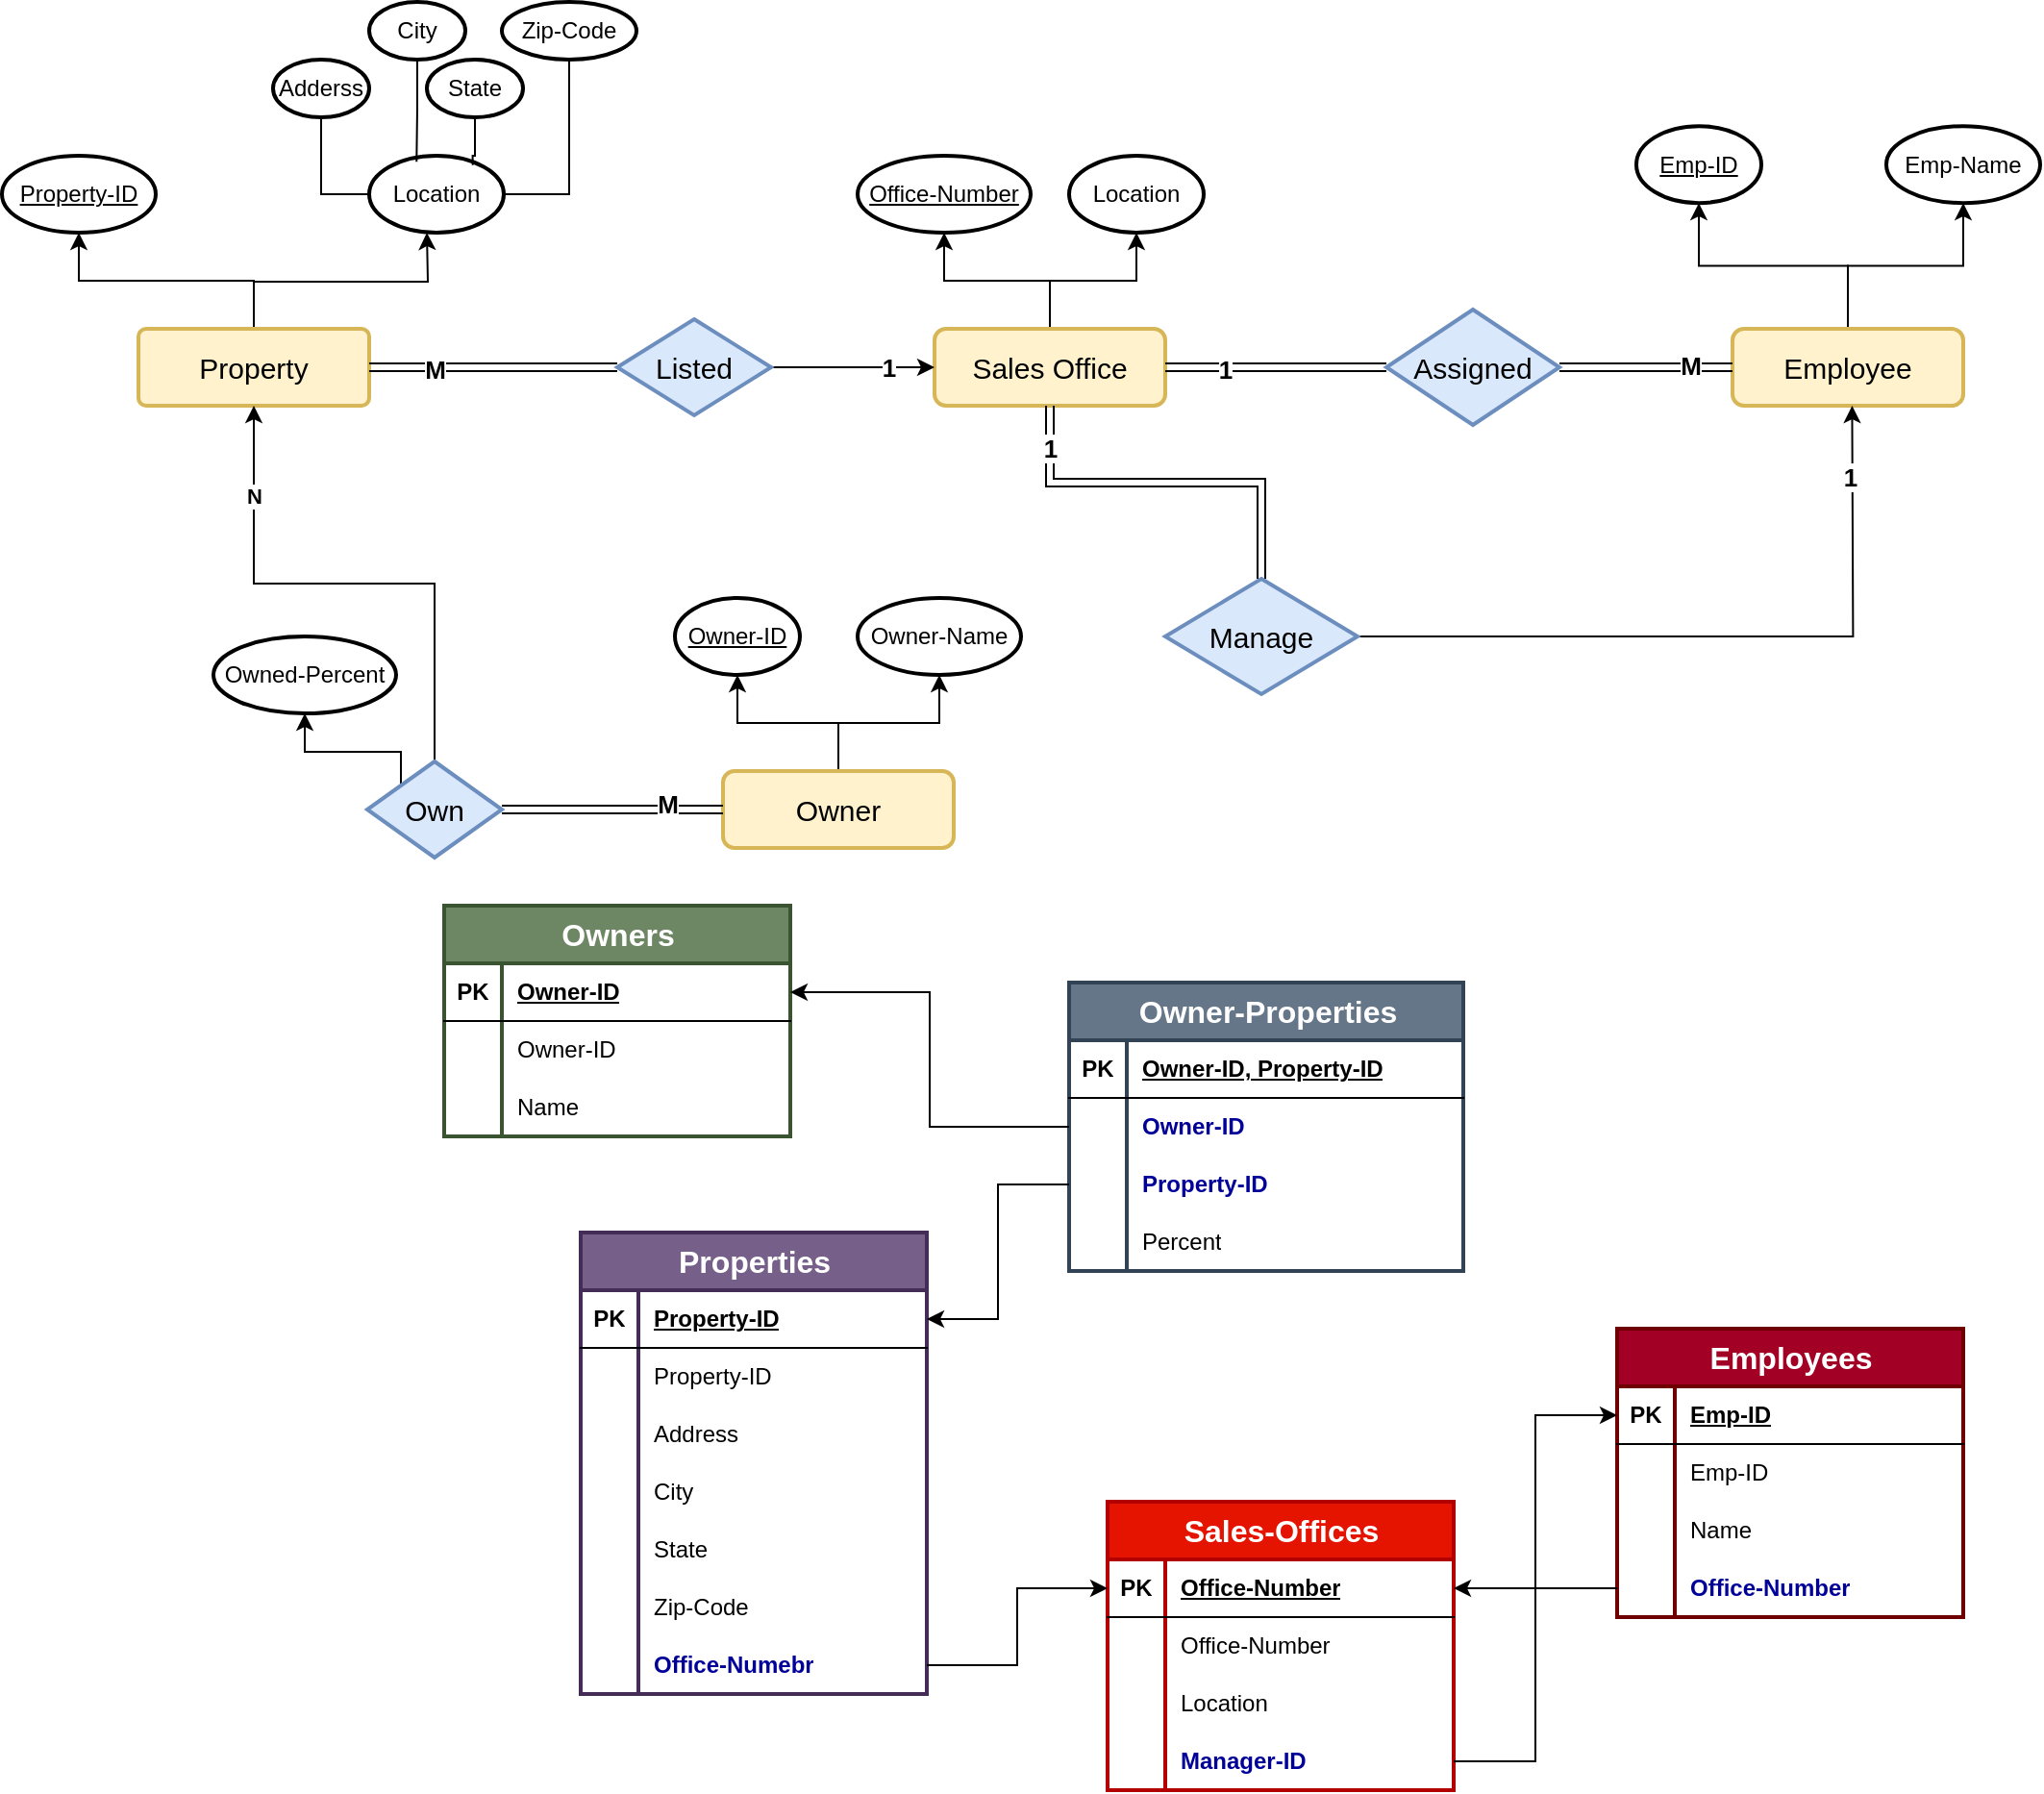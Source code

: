 <mxfile version="27.0.9">
  <diagram name="Page-1" id="Kuo8Ouym2s_dGNzLfiku">
    <mxGraphModel dx="918" dy="601" grid="1" gridSize="10" guides="1" tooltips="1" connect="1" arrows="1" fold="1" page="1" pageScale="1" pageWidth="850" pageHeight="1100" math="0" shadow="0">
      <root>
        <mxCell id="0" />
        <mxCell id="1" parent="0" />
        <mxCell id="d_pmFFSRNxV_FL6ECNN5-1" style="edgeStyle=orthogonalEdgeStyle;rounded=0;orthogonalLoop=1;jettySize=auto;html=1;" edge="1" parent="1" source="d_pmFFSRNxV_FL6ECNN5-3" target="d_pmFFSRNxV_FL6ECNN5-4">
          <mxGeometry relative="1" as="geometry">
            <mxPoint x="1235" y="150" as="targetPoint" />
          </mxGeometry>
        </mxCell>
        <mxCell id="d_pmFFSRNxV_FL6ECNN5-2" style="edgeStyle=orthogonalEdgeStyle;rounded=0;orthogonalLoop=1;jettySize=auto;html=1;entryX=0.5;entryY=1;entryDx=0;entryDy=0;" edge="1" parent="1" source="d_pmFFSRNxV_FL6ECNN5-3" target="d_pmFFSRNxV_FL6ECNN5-5">
          <mxGeometry relative="1" as="geometry">
            <mxPoint x="1115" y="150" as="targetPoint" />
          </mxGeometry>
        </mxCell>
        <mxCell id="d_pmFFSRNxV_FL6ECNN5-3" value="&lt;font style=&quot;font-size: 15px;&quot;&gt;Sales Office&lt;/font&gt;" style="rounded=1;whiteSpace=wrap;html=1;strokeWidth=2;fillColor=#fff2cc;strokeColor=#d6b656;" vertex="1" parent="1">
          <mxGeometry x="1115" y="200" width="120" height="40" as="geometry" />
        </mxCell>
        <mxCell id="d_pmFFSRNxV_FL6ECNN5-4" value="Location" style="ellipse;whiteSpace=wrap;html=1;strokeWidth=2;" vertex="1" parent="1">
          <mxGeometry x="1185" y="110" width="70" height="40" as="geometry" />
        </mxCell>
        <mxCell id="d_pmFFSRNxV_FL6ECNN5-5" value="&lt;u&gt;Office-Number&lt;/u&gt;" style="ellipse;whiteSpace=wrap;html=1;strokeWidth=2;" vertex="1" parent="1">
          <mxGeometry x="1075" y="110" width="90" height="40" as="geometry" />
        </mxCell>
        <mxCell id="d_pmFFSRNxV_FL6ECNN5-6" style="edgeStyle=orthogonalEdgeStyle;rounded=0;orthogonalLoop=1;jettySize=auto;html=1;" edge="1" parent="1" source="d_pmFFSRNxV_FL6ECNN5-8" target="d_pmFFSRNxV_FL6ECNN5-9">
          <mxGeometry relative="1" as="geometry">
            <mxPoint x="1650" y="134.57" as="targetPoint" />
          </mxGeometry>
        </mxCell>
        <mxCell id="d_pmFFSRNxV_FL6ECNN5-7" style="edgeStyle=orthogonalEdgeStyle;rounded=0;orthogonalLoop=1;jettySize=auto;html=1;entryX=0.5;entryY=1;entryDx=0;entryDy=0;" edge="1" parent="1" source="d_pmFFSRNxV_FL6ECNN5-8" target="d_pmFFSRNxV_FL6ECNN5-10">
          <mxGeometry relative="1" as="geometry">
            <mxPoint x="1530" y="134.57" as="targetPoint" />
          </mxGeometry>
        </mxCell>
        <mxCell id="d_pmFFSRNxV_FL6ECNN5-8" value="&lt;font style=&quot;font-size: 15px;&quot;&gt;Employee&lt;/font&gt;" style="rounded=1;whiteSpace=wrap;html=1;strokeWidth=2;fillColor=#fff2cc;strokeColor=#d6b656;" vertex="1" parent="1">
          <mxGeometry x="1530" y="200" width="120" height="40" as="geometry" />
        </mxCell>
        <mxCell id="d_pmFFSRNxV_FL6ECNN5-9" value="Emp-Name" style="ellipse;whiteSpace=wrap;html=1;strokeWidth=2;" vertex="1" parent="1">
          <mxGeometry x="1610" y="94.57" width="80" height="40" as="geometry" />
        </mxCell>
        <mxCell id="d_pmFFSRNxV_FL6ECNN5-10" value="&lt;u&gt;Emp-ID&lt;/u&gt;" style="ellipse;whiteSpace=wrap;html=1;strokeWidth=2;" vertex="1" parent="1">
          <mxGeometry x="1480" y="94.57" width="65" height="40" as="geometry" />
        </mxCell>
        <mxCell id="d_pmFFSRNxV_FL6ECNN5-11" style="edgeStyle=orthogonalEdgeStyle;rounded=0;orthogonalLoop=1;jettySize=auto;html=1;entryX=0;entryY=0.5;entryDx=0;entryDy=0;shape=link;" edge="1" parent="1" source="d_pmFFSRNxV_FL6ECNN5-15" target="d_pmFFSRNxV_FL6ECNN5-8">
          <mxGeometry relative="1" as="geometry" />
        </mxCell>
        <mxCell id="d_pmFFSRNxV_FL6ECNN5-12" value="&lt;font style=&quot;font-size: 13px;&quot;&gt;&lt;b&gt;M&lt;/b&gt;&lt;/font&gt;" style="edgeLabel;html=1;align=center;verticalAlign=middle;resizable=0;points=[];" vertex="1" connectable="0" parent="d_pmFFSRNxV_FL6ECNN5-11">
          <mxGeometry x="0.505" y="1" relative="1" as="geometry">
            <mxPoint as="offset" />
          </mxGeometry>
        </mxCell>
        <mxCell id="d_pmFFSRNxV_FL6ECNN5-13" style="edgeStyle=orthogonalEdgeStyle;rounded=0;orthogonalLoop=1;jettySize=auto;html=1;entryX=1;entryY=0.5;entryDx=0;entryDy=0;shape=link;" edge="1" parent="1" source="d_pmFFSRNxV_FL6ECNN5-15" target="d_pmFFSRNxV_FL6ECNN5-3">
          <mxGeometry relative="1" as="geometry" />
        </mxCell>
        <mxCell id="d_pmFFSRNxV_FL6ECNN5-14" value="&lt;font style=&quot;font-size: 13px;&quot;&gt;&lt;b&gt;1&lt;/b&gt;&lt;/font&gt;" style="edgeLabel;html=1;align=center;verticalAlign=middle;resizable=0;points=[];" vertex="1" connectable="0" parent="d_pmFFSRNxV_FL6ECNN5-13">
          <mxGeometry x="0.46" y="1" relative="1" as="geometry">
            <mxPoint as="offset" />
          </mxGeometry>
        </mxCell>
        <mxCell id="d_pmFFSRNxV_FL6ECNN5-15" value="&lt;font style=&quot;font-size: 15px;&quot;&gt;Assigned&lt;/font&gt;" style="shape=rhombus;perimeter=rhombusPerimeter;whiteSpace=wrap;html=1;align=center;strokeWidth=2;fillColor=#dae8fc;strokeColor=#6c8ebf;" vertex="1" parent="1">
          <mxGeometry x="1350" y="190" width="90" height="60" as="geometry" />
        </mxCell>
        <mxCell id="d_pmFFSRNxV_FL6ECNN5-16" style="edgeStyle=orthogonalEdgeStyle;rounded=0;orthogonalLoop=1;jettySize=auto;html=1;exitX=1;exitY=0.5;exitDx=0;exitDy=0;" edge="1" parent="1" source="d_pmFFSRNxV_FL6ECNN5-20">
          <mxGeometry relative="1" as="geometry">
            <mxPoint x="1592.21" y="240.0" as="targetPoint" />
            <mxPoint x="1432.21" y="375.0" as="sourcePoint" />
          </mxGeometry>
        </mxCell>
        <mxCell id="d_pmFFSRNxV_FL6ECNN5-17" value="&lt;font style=&quot;font-size: 13px;&quot;&gt;&lt;b&gt;1&lt;/b&gt;&lt;/font&gt;" style="edgeLabel;html=1;align=center;verticalAlign=middle;resizable=0;points=[];" vertex="1" connectable="0" parent="d_pmFFSRNxV_FL6ECNN5-16">
          <mxGeometry x="0.803" y="2" relative="1" as="geometry">
            <mxPoint as="offset" />
          </mxGeometry>
        </mxCell>
        <mxCell id="d_pmFFSRNxV_FL6ECNN5-18" style="edgeStyle=orthogonalEdgeStyle;rounded=0;orthogonalLoop=1;jettySize=auto;html=1;entryX=0.5;entryY=1;entryDx=0;entryDy=0;shape=link;" edge="1" parent="1" source="d_pmFFSRNxV_FL6ECNN5-20" target="d_pmFFSRNxV_FL6ECNN5-3">
          <mxGeometry relative="1" as="geometry">
            <Array as="points">
              <mxPoint x="1285" y="280" />
              <mxPoint x="1175" y="280" />
            </Array>
          </mxGeometry>
        </mxCell>
        <mxCell id="d_pmFFSRNxV_FL6ECNN5-19" value="&lt;font style=&quot;font-size: 13px;&quot;&gt;&lt;b&gt;1&lt;/b&gt;&lt;/font&gt;" style="edgeLabel;html=1;align=center;verticalAlign=middle;resizable=0;points=[];" vertex="1" connectable="0" parent="d_pmFFSRNxV_FL6ECNN5-18">
          <mxGeometry x="0.783" relative="1" as="geometry">
            <mxPoint as="offset" />
          </mxGeometry>
        </mxCell>
        <mxCell id="d_pmFFSRNxV_FL6ECNN5-20" value="&lt;span style=&quot;font-size: 15px;&quot;&gt;Manage&lt;/span&gt;" style="shape=rhombus;perimeter=rhombusPerimeter;whiteSpace=wrap;html=1;align=center;strokeWidth=2;fillColor=#dae8fc;strokeColor=#6c8ebf;" vertex="1" parent="1">
          <mxGeometry x="1235" y="330" width="100" height="60" as="geometry" />
        </mxCell>
        <mxCell id="d_pmFFSRNxV_FL6ECNN5-21" style="edgeStyle=orthogonalEdgeStyle;rounded=0;orthogonalLoop=1;jettySize=auto;html=1;exitX=0.5;exitY=0;exitDx=0;exitDy=0;entryX=0.5;entryY=1;entryDx=0;entryDy=0;" edge="1" parent="1" source="d_pmFFSRNxV_FL6ECNN5-23" target="d_pmFFSRNxV_FL6ECNN5-33">
          <mxGeometry relative="1" as="geometry">
            <mxPoint x="691.0" y="150" as="targetPoint" />
          </mxGeometry>
        </mxCell>
        <mxCell id="d_pmFFSRNxV_FL6ECNN5-22" style="edgeStyle=orthogonalEdgeStyle;rounded=0;orthogonalLoop=1;jettySize=auto;html=1;exitX=0.5;exitY=0;exitDx=0;exitDy=0;" edge="1" parent="1" source="d_pmFFSRNxV_FL6ECNN5-23">
          <mxGeometry relative="1" as="geometry">
            <mxPoint x="851.0" y="150" as="targetPoint" />
          </mxGeometry>
        </mxCell>
        <mxCell id="d_pmFFSRNxV_FL6ECNN5-23" value="&lt;font style=&quot;font-size: 15px;&quot;&gt;Property&lt;/font&gt;" style="rounded=1;arcSize=10;whiteSpace=wrap;html=1;align=center;strokeWidth=2;fillColor=#fff2cc;strokeColor=#d6b656;" vertex="1" parent="1">
          <mxGeometry x="701" y="200" width="120" height="40" as="geometry" />
        </mxCell>
        <mxCell id="d_pmFFSRNxV_FL6ECNN5-24" value="Location" style="ellipse;whiteSpace=wrap;html=1;strokeWidth=2;" vertex="1" parent="1">
          <mxGeometry x="821" y="110" width="70" height="40" as="geometry" />
        </mxCell>
        <mxCell id="d_pmFFSRNxV_FL6ECNN5-25" style="edgeStyle=orthogonalEdgeStyle;rounded=0;orthogonalLoop=1;jettySize=auto;html=1;entryX=0;entryY=0.5;entryDx=0;entryDy=0;endArrow=none;startFill=0;" edge="1" parent="1" source="d_pmFFSRNxV_FL6ECNN5-26" target="d_pmFFSRNxV_FL6ECNN5-24">
          <mxGeometry relative="1" as="geometry" />
        </mxCell>
        <mxCell id="d_pmFFSRNxV_FL6ECNN5-26" value="Adderss" style="ellipse;whiteSpace=wrap;html=1;strokeWidth=2;" vertex="1" parent="1">
          <mxGeometry x="771" y="60" width="50" height="30" as="geometry" />
        </mxCell>
        <mxCell id="d_pmFFSRNxV_FL6ECNN5-27" value="City" style="ellipse;whiteSpace=wrap;html=1;strokeWidth=2;" vertex="1" parent="1">
          <mxGeometry x="821" y="30" width="50" height="30" as="geometry" />
        </mxCell>
        <mxCell id="d_pmFFSRNxV_FL6ECNN5-28" value="State" style="ellipse;whiteSpace=wrap;html=1;strokeWidth=2;" vertex="1" parent="1">
          <mxGeometry x="851" y="60" width="50" height="30" as="geometry" />
        </mxCell>
        <mxCell id="d_pmFFSRNxV_FL6ECNN5-29" style="edgeStyle=orthogonalEdgeStyle;rounded=0;orthogonalLoop=1;jettySize=auto;html=1;entryX=1;entryY=0.5;entryDx=0;entryDy=0;endArrow=none;startFill=0;" edge="1" parent="1" source="d_pmFFSRNxV_FL6ECNN5-30" target="d_pmFFSRNxV_FL6ECNN5-24">
          <mxGeometry relative="1" as="geometry" />
        </mxCell>
        <mxCell id="d_pmFFSRNxV_FL6ECNN5-30" value="Zip-Code" style="ellipse;whiteSpace=wrap;html=1;strokeWidth=2;" vertex="1" parent="1">
          <mxGeometry x="890" y="30" width="70" height="30" as="geometry" />
        </mxCell>
        <mxCell id="d_pmFFSRNxV_FL6ECNN5-31" style="edgeStyle=orthogonalEdgeStyle;rounded=0;orthogonalLoop=1;jettySize=auto;html=1;entryX=0.352;entryY=0.079;entryDx=0;entryDy=0;entryPerimeter=0;endArrow=none;startFill=0;" edge="1" parent="1" source="d_pmFFSRNxV_FL6ECNN5-27" target="d_pmFFSRNxV_FL6ECNN5-24">
          <mxGeometry relative="1" as="geometry" />
        </mxCell>
        <mxCell id="d_pmFFSRNxV_FL6ECNN5-32" style="edgeStyle=orthogonalEdgeStyle;rounded=0;orthogonalLoop=1;jettySize=auto;html=1;entryX=0.769;entryY=0.121;entryDx=0;entryDy=0;entryPerimeter=0;endArrow=none;startFill=0;" edge="1" parent="1" source="d_pmFFSRNxV_FL6ECNN5-28" target="d_pmFFSRNxV_FL6ECNN5-24">
          <mxGeometry relative="1" as="geometry" />
        </mxCell>
        <mxCell id="d_pmFFSRNxV_FL6ECNN5-33" value="&lt;u&gt;Property-ID&lt;/u&gt;" style="ellipse;whiteSpace=wrap;html=1;strokeWidth=2;" vertex="1" parent="1">
          <mxGeometry x="630" y="110" width="80" height="40" as="geometry" />
        </mxCell>
        <mxCell id="d_pmFFSRNxV_FL6ECNN5-34" style="edgeStyle=orthogonalEdgeStyle;rounded=0;orthogonalLoop=1;jettySize=auto;html=1;entryX=0;entryY=0.5;entryDx=0;entryDy=0;" edge="1" parent="1" source="d_pmFFSRNxV_FL6ECNN5-38" target="d_pmFFSRNxV_FL6ECNN5-3">
          <mxGeometry relative="1" as="geometry" />
        </mxCell>
        <mxCell id="d_pmFFSRNxV_FL6ECNN5-35" value="&lt;font style=&quot;font-size: 13px;&quot;&gt;&lt;b&gt;1&lt;/b&gt;&lt;/font&gt;" style="edgeLabel;html=1;align=center;verticalAlign=middle;resizable=0;points=[];" vertex="1" connectable="0" parent="d_pmFFSRNxV_FL6ECNN5-34">
          <mxGeometry x="0.42" relative="1" as="geometry">
            <mxPoint as="offset" />
          </mxGeometry>
        </mxCell>
        <mxCell id="d_pmFFSRNxV_FL6ECNN5-36" style="edgeStyle=orthogonalEdgeStyle;rounded=0;orthogonalLoop=1;jettySize=auto;html=1;entryX=1;entryY=0.5;entryDx=0;entryDy=0;shape=link;exitX=0;exitY=0.5;exitDx=0;exitDy=0;" edge="1" parent="1" source="d_pmFFSRNxV_FL6ECNN5-38" target="d_pmFFSRNxV_FL6ECNN5-23">
          <mxGeometry relative="1" as="geometry">
            <mxPoint x="891.0" y="225.0" as="sourcePoint" />
          </mxGeometry>
        </mxCell>
        <mxCell id="d_pmFFSRNxV_FL6ECNN5-37" value="&lt;font style=&quot;font-size: 13px;&quot;&gt;&lt;b&gt;M&lt;/b&gt;&lt;/font&gt;" style="edgeLabel;html=1;align=center;verticalAlign=middle;resizable=0;points=[];" vertex="1" connectable="0" parent="d_pmFFSRNxV_FL6ECNN5-36">
          <mxGeometry x="0.474" y="1" relative="1" as="geometry">
            <mxPoint as="offset" />
          </mxGeometry>
        </mxCell>
        <mxCell id="d_pmFFSRNxV_FL6ECNN5-38" value="&lt;font style=&quot;font-size: 15px;&quot;&gt;Listed&lt;/font&gt;" style="shape=rhombus;perimeter=rhombusPerimeter;whiteSpace=wrap;html=1;align=center;strokeWidth=2;fillColor=#dae8fc;strokeColor=#6c8ebf;" vertex="1" parent="1">
          <mxGeometry x="950" y="195" width="80" height="50" as="geometry" />
        </mxCell>
        <mxCell id="d_pmFFSRNxV_FL6ECNN5-39" style="edgeStyle=orthogonalEdgeStyle;rounded=0;orthogonalLoop=1;jettySize=auto;html=1;" edge="1" parent="1" source="d_pmFFSRNxV_FL6ECNN5-41" target="d_pmFFSRNxV_FL6ECNN5-42">
          <mxGeometry relative="1" as="geometry">
            <mxPoint x="1124.999" y="380" as="targetPoint" />
          </mxGeometry>
        </mxCell>
        <mxCell id="d_pmFFSRNxV_FL6ECNN5-40" style="edgeStyle=orthogonalEdgeStyle;rounded=0;orthogonalLoop=1;jettySize=auto;html=1;entryX=0.5;entryY=1;entryDx=0;entryDy=0;" edge="1" parent="1" source="d_pmFFSRNxV_FL6ECNN5-41" target="d_pmFFSRNxV_FL6ECNN5-43">
          <mxGeometry relative="1" as="geometry">
            <mxPoint x="1004.999" y="380" as="targetPoint" />
          </mxGeometry>
        </mxCell>
        <mxCell id="d_pmFFSRNxV_FL6ECNN5-41" value="&lt;font style=&quot;font-size: 15px;&quot;&gt;Owner&lt;/font&gt;" style="rounded=1;whiteSpace=wrap;html=1;strokeWidth=2;fillColor=#fff2cc;strokeColor=#d6b656;" vertex="1" parent="1">
          <mxGeometry x="1004.999" y="430" width="120" height="40" as="geometry" />
        </mxCell>
        <mxCell id="d_pmFFSRNxV_FL6ECNN5-42" value="Owner-Name" style="ellipse;whiteSpace=wrap;html=1;strokeWidth=2;" vertex="1" parent="1">
          <mxGeometry x="1074.999" y="340" width="85" height="40" as="geometry" />
        </mxCell>
        <mxCell id="d_pmFFSRNxV_FL6ECNN5-43" value="&lt;u&gt;Owner-ID&lt;/u&gt;" style="ellipse;whiteSpace=wrap;html=1;strokeWidth=2;" vertex="1" parent="1">
          <mxGeometry x="979.999" y="340" width="65" height="40" as="geometry" />
        </mxCell>
        <mxCell id="d_pmFFSRNxV_FL6ECNN5-44" style="edgeStyle=orthogonalEdgeStyle;rounded=0;orthogonalLoop=1;jettySize=auto;html=1;entryX=0.5;entryY=1;entryDx=0;entryDy=0;" edge="1" parent="1" source="d_pmFFSRNxV_FL6ECNN5-49" target="d_pmFFSRNxV_FL6ECNN5-23">
          <mxGeometry relative="1" as="geometry" />
        </mxCell>
        <mxCell id="d_pmFFSRNxV_FL6ECNN5-45" value="&lt;b&gt;N&lt;/b&gt;" style="edgeLabel;html=1;align=center;verticalAlign=middle;resizable=0;points=[];" vertex="1" connectable="0" parent="d_pmFFSRNxV_FL6ECNN5-44">
          <mxGeometry x="0.663" relative="1" as="geometry">
            <mxPoint as="offset" />
          </mxGeometry>
        </mxCell>
        <mxCell id="d_pmFFSRNxV_FL6ECNN5-46" style="edgeStyle=orthogonalEdgeStyle;rounded=0;orthogonalLoop=1;jettySize=auto;html=1;entryX=0;entryY=0.5;entryDx=0;entryDy=0;shape=link;" edge="1" parent="1" source="d_pmFFSRNxV_FL6ECNN5-49" target="d_pmFFSRNxV_FL6ECNN5-41">
          <mxGeometry relative="1" as="geometry" />
        </mxCell>
        <mxCell id="d_pmFFSRNxV_FL6ECNN5-47" value="&lt;font style=&quot;font-size: 13px;&quot;&gt;&lt;b&gt;M&lt;/b&gt;&lt;/font&gt;" style="edgeLabel;html=1;align=center;verticalAlign=middle;resizable=0;points=[];" vertex="1" connectable="0" parent="d_pmFFSRNxV_FL6ECNN5-46">
          <mxGeometry x="0.486" y="3" relative="1" as="geometry">
            <mxPoint as="offset" />
          </mxGeometry>
        </mxCell>
        <mxCell id="d_pmFFSRNxV_FL6ECNN5-48" style="edgeStyle=orthogonalEdgeStyle;rounded=0;orthogonalLoop=1;jettySize=auto;html=1;entryX=0.5;entryY=1;entryDx=0;entryDy=0;exitX=0;exitY=0;exitDx=0;exitDy=0;" edge="1" parent="1" source="d_pmFFSRNxV_FL6ECNN5-49" target="d_pmFFSRNxV_FL6ECNN5-50">
          <mxGeometry relative="1" as="geometry">
            <Array as="points">
              <mxPoint x="838" y="420" />
              <mxPoint x="788" y="420" />
            </Array>
          </mxGeometry>
        </mxCell>
        <mxCell id="d_pmFFSRNxV_FL6ECNN5-49" value="&lt;font style=&quot;font-size: 15px;&quot;&gt;Own&lt;/font&gt;" style="shape=rhombus;perimeter=rhombusPerimeter;whiteSpace=wrap;html=1;align=center;strokeWidth=2;fillColor=#dae8fc;strokeColor=#6c8ebf;" vertex="1" parent="1">
          <mxGeometry x="820" y="425" width="70" height="50" as="geometry" />
        </mxCell>
        <mxCell id="d_pmFFSRNxV_FL6ECNN5-50" value="Owned-Percent" style="ellipse;whiteSpace=wrap;html=1;strokeWidth=2;" vertex="1" parent="1">
          <mxGeometry x="740" y="360" width="95" height="40" as="geometry" />
        </mxCell>
        <mxCell id="d_pmFFSRNxV_FL6ECNN5-51" value="&lt;font style=&quot;font-size: 16px;&quot;&gt;Sales-Offices&lt;/font&gt;" style="shape=table;startSize=30;container=1;collapsible=1;childLayout=tableLayout;fixedRows=1;rowLines=0;fontStyle=1;align=center;resizeLast=1;html=1;strokeWidth=2;fillColor=#e51400;fontColor=#ffffff;strokeColor=#B20000;" vertex="1" parent="1">
          <mxGeometry x="1205.0" y="810" width="180" height="150" as="geometry" />
        </mxCell>
        <mxCell id="d_pmFFSRNxV_FL6ECNN5-52" value="" style="shape=tableRow;horizontal=0;startSize=0;swimlaneHead=0;swimlaneBody=0;fillColor=none;collapsible=0;dropTarget=0;points=[[0,0.5],[1,0.5]];portConstraint=eastwest;top=0;left=0;right=0;bottom=1;" vertex="1" parent="d_pmFFSRNxV_FL6ECNN5-51">
          <mxGeometry y="30" width="180" height="30" as="geometry" />
        </mxCell>
        <mxCell id="d_pmFFSRNxV_FL6ECNN5-53" value="PK" style="shape=partialRectangle;connectable=0;fillColor=none;top=0;left=0;bottom=0;right=0;fontStyle=1;overflow=hidden;whiteSpace=wrap;html=1;" vertex="1" parent="d_pmFFSRNxV_FL6ECNN5-52">
          <mxGeometry width="30" height="30" as="geometry">
            <mxRectangle width="30" height="30" as="alternateBounds" />
          </mxGeometry>
        </mxCell>
        <mxCell id="d_pmFFSRNxV_FL6ECNN5-54" value="Office-Number" style="shape=partialRectangle;connectable=0;fillColor=none;top=0;left=0;bottom=0;right=0;align=left;spacingLeft=6;fontStyle=5;overflow=hidden;whiteSpace=wrap;html=1;" vertex="1" parent="d_pmFFSRNxV_FL6ECNN5-52">
          <mxGeometry x="30" width="150" height="30" as="geometry">
            <mxRectangle width="150" height="30" as="alternateBounds" />
          </mxGeometry>
        </mxCell>
        <mxCell id="d_pmFFSRNxV_FL6ECNN5-55" value="" style="shape=tableRow;horizontal=0;startSize=0;swimlaneHead=0;swimlaneBody=0;fillColor=none;collapsible=0;dropTarget=0;points=[[0,0.5],[1,0.5]];portConstraint=eastwest;top=0;left=0;right=0;bottom=0;" vertex="1" parent="d_pmFFSRNxV_FL6ECNN5-51">
          <mxGeometry y="60" width="180" height="30" as="geometry" />
        </mxCell>
        <mxCell id="d_pmFFSRNxV_FL6ECNN5-56" value="" style="shape=partialRectangle;connectable=0;fillColor=none;top=0;left=0;bottom=0;right=0;editable=1;overflow=hidden;whiteSpace=wrap;html=1;" vertex="1" parent="d_pmFFSRNxV_FL6ECNN5-55">
          <mxGeometry width="30" height="30" as="geometry">
            <mxRectangle width="30" height="30" as="alternateBounds" />
          </mxGeometry>
        </mxCell>
        <mxCell id="d_pmFFSRNxV_FL6ECNN5-57" value="Office-Number" style="shape=partialRectangle;connectable=0;fillColor=none;top=0;left=0;bottom=0;right=0;align=left;spacingLeft=6;overflow=hidden;whiteSpace=wrap;html=1;" vertex="1" parent="d_pmFFSRNxV_FL6ECNN5-55">
          <mxGeometry x="30" width="150" height="30" as="geometry">
            <mxRectangle width="150" height="30" as="alternateBounds" />
          </mxGeometry>
        </mxCell>
        <mxCell id="d_pmFFSRNxV_FL6ECNN5-58" value="" style="shape=tableRow;horizontal=0;startSize=0;swimlaneHead=0;swimlaneBody=0;fillColor=none;collapsible=0;dropTarget=0;points=[[0,0.5],[1,0.5]];portConstraint=eastwest;top=0;left=0;right=0;bottom=0;" vertex="1" parent="d_pmFFSRNxV_FL6ECNN5-51">
          <mxGeometry y="90" width="180" height="30" as="geometry" />
        </mxCell>
        <mxCell id="d_pmFFSRNxV_FL6ECNN5-59" value="" style="shape=partialRectangle;connectable=0;fillColor=none;top=0;left=0;bottom=0;right=0;editable=1;overflow=hidden;whiteSpace=wrap;html=1;" vertex="1" parent="d_pmFFSRNxV_FL6ECNN5-58">
          <mxGeometry width="30" height="30" as="geometry">
            <mxRectangle width="30" height="30" as="alternateBounds" />
          </mxGeometry>
        </mxCell>
        <mxCell id="d_pmFFSRNxV_FL6ECNN5-60" value="Location" style="shape=partialRectangle;connectable=0;fillColor=none;top=0;left=0;bottom=0;right=0;align=left;spacingLeft=6;overflow=hidden;whiteSpace=wrap;html=1;" vertex="1" parent="d_pmFFSRNxV_FL6ECNN5-58">
          <mxGeometry x="30" width="150" height="30" as="geometry">
            <mxRectangle width="150" height="30" as="alternateBounds" />
          </mxGeometry>
        </mxCell>
        <mxCell id="d_pmFFSRNxV_FL6ECNN5-61" value="" style="shape=tableRow;horizontal=0;startSize=0;swimlaneHead=0;swimlaneBody=0;fillColor=none;collapsible=0;dropTarget=0;points=[[0,0.5],[1,0.5]];portConstraint=eastwest;top=0;left=0;right=0;bottom=0;" vertex="1" parent="d_pmFFSRNxV_FL6ECNN5-51">
          <mxGeometry y="120" width="180" height="30" as="geometry" />
        </mxCell>
        <mxCell id="d_pmFFSRNxV_FL6ECNN5-62" value="" style="shape=partialRectangle;connectable=0;fillColor=none;top=0;left=0;bottom=0;right=0;editable=1;overflow=hidden;whiteSpace=wrap;html=1;" vertex="1" parent="d_pmFFSRNxV_FL6ECNN5-61">
          <mxGeometry width="30" height="30" as="geometry">
            <mxRectangle width="30" height="30" as="alternateBounds" />
          </mxGeometry>
        </mxCell>
        <mxCell id="d_pmFFSRNxV_FL6ECNN5-63" value="&lt;font style=&quot;color: rgb(0, 0, 153);&quot;&gt;&lt;b&gt;Manager-ID&lt;/b&gt;&lt;/font&gt;" style="shape=partialRectangle;connectable=0;fillColor=none;top=0;left=0;bottom=0;right=0;align=left;spacingLeft=6;overflow=hidden;whiteSpace=wrap;html=1;" vertex="1" parent="d_pmFFSRNxV_FL6ECNN5-61">
          <mxGeometry x="30" width="150" height="30" as="geometry">
            <mxRectangle width="150" height="30" as="alternateBounds" />
          </mxGeometry>
        </mxCell>
        <mxCell id="d_pmFFSRNxV_FL6ECNN5-64" value="&lt;font style=&quot;font-size: 16px;&quot;&gt;Employees&lt;/font&gt;" style="shape=table;startSize=30;container=1;collapsible=1;childLayout=tableLayout;fixedRows=1;rowLines=0;fontStyle=1;align=center;resizeLast=1;html=1;strokeWidth=2;fillColor=#a20025;fontColor=#ffffff;strokeColor=#6F0000;" vertex="1" parent="1">
          <mxGeometry x="1470" y="720" width="180" height="150" as="geometry" />
        </mxCell>
        <mxCell id="d_pmFFSRNxV_FL6ECNN5-65" value="" style="shape=tableRow;horizontal=0;startSize=0;swimlaneHead=0;swimlaneBody=0;fillColor=none;collapsible=0;dropTarget=0;points=[[0,0.5],[1,0.5]];portConstraint=eastwest;top=0;left=0;right=0;bottom=1;" vertex="1" parent="d_pmFFSRNxV_FL6ECNN5-64">
          <mxGeometry y="30" width="180" height="30" as="geometry" />
        </mxCell>
        <mxCell id="d_pmFFSRNxV_FL6ECNN5-66" value="PK" style="shape=partialRectangle;connectable=0;fillColor=none;top=0;left=0;bottom=0;right=0;fontStyle=1;overflow=hidden;whiteSpace=wrap;html=1;" vertex="1" parent="d_pmFFSRNxV_FL6ECNN5-65">
          <mxGeometry width="30" height="30" as="geometry">
            <mxRectangle width="30" height="30" as="alternateBounds" />
          </mxGeometry>
        </mxCell>
        <mxCell id="d_pmFFSRNxV_FL6ECNN5-67" value="Emp-ID" style="shape=partialRectangle;connectable=0;fillColor=none;top=0;left=0;bottom=0;right=0;align=left;spacingLeft=6;fontStyle=5;overflow=hidden;whiteSpace=wrap;html=1;" vertex="1" parent="d_pmFFSRNxV_FL6ECNN5-65">
          <mxGeometry x="30" width="150" height="30" as="geometry">
            <mxRectangle width="150" height="30" as="alternateBounds" />
          </mxGeometry>
        </mxCell>
        <mxCell id="d_pmFFSRNxV_FL6ECNN5-68" value="" style="shape=tableRow;horizontal=0;startSize=0;swimlaneHead=0;swimlaneBody=0;fillColor=none;collapsible=0;dropTarget=0;points=[[0,0.5],[1,0.5]];portConstraint=eastwest;top=0;left=0;right=0;bottom=0;" vertex="1" parent="d_pmFFSRNxV_FL6ECNN5-64">
          <mxGeometry y="60" width="180" height="30" as="geometry" />
        </mxCell>
        <mxCell id="d_pmFFSRNxV_FL6ECNN5-69" value="" style="shape=partialRectangle;connectable=0;fillColor=none;top=0;left=0;bottom=0;right=0;editable=1;overflow=hidden;whiteSpace=wrap;html=1;" vertex="1" parent="d_pmFFSRNxV_FL6ECNN5-68">
          <mxGeometry width="30" height="30" as="geometry">
            <mxRectangle width="30" height="30" as="alternateBounds" />
          </mxGeometry>
        </mxCell>
        <mxCell id="d_pmFFSRNxV_FL6ECNN5-70" value="Emp-ID" style="shape=partialRectangle;connectable=0;fillColor=none;top=0;left=0;bottom=0;right=0;align=left;spacingLeft=6;overflow=hidden;whiteSpace=wrap;html=1;" vertex="1" parent="d_pmFFSRNxV_FL6ECNN5-68">
          <mxGeometry x="30" width="150" height="30" as="geometry">
            <mxRectangle width="150" height="30" as="alternateBounds" />
          </mxGeometry>
        </mxCell>
        <mxCell id="d_pmFFSRNxV_FL6ECNN5-71" value="" style="shape=tableRow;horizontal=0;startSize=0;swimlaneHead=0;swimlaneBody=0;fillColor=none;collapsible=0;dropTarget=0;points=[[0,0.5],[1,0.5]];portConstraint=eastwest;top=0;left=0;right=0;bottom=0;" vertex="1" parent="d_pmFFSRNxV_FL6ECNN5-64">
          <mxGeometry y="90" width="180" height="30" as="geometry" />
        </mxCell>
        <mxCell id="d_pmFFSRNxV_FL6ECNN5-72" value="" style="shape=partialRectangle;connectable=0;fillColor=none;top=0;left=0;bottom=0;right=0;editable=1;overflow=hidden;whiteSpace=wrap;html=1;" vertex="1" parent="d_pmFFSRNxV_FL6ECNN5-71">
          <mxGeometry width="30" height="30" as="geometry">
            <mxRectangle width="30" height="30" as="alternateBounds" />
          </mxGeometry>
        </mxCell>
        <mxCell id="d_pmFFSRNxV_FL6ECNN5-73" value="Name" style="shape=partialRectangle;connectable=0;fillColor=none;top=0;left=0;bottom=0;right=0;align=left;spacingLeft=6;overflow=hidden;whiteSpace=wrap;html=1;" vertex="1" parent="d_pmFFSRNxV_FL6ECNN5-71">
          <mxGeometry x="30" width="150" height="30" as="geometry">
            <mxRectangle width="150" height="30" as="alternateBounds" />
          </mxGeometry>
        </mxCell>
        <mxCell id="d_pmFFSRNxV_FL6ECNN5-74" value="" style="shape=tableRow;horizontal=0;startSize=0;swimlaneHead=0;swimlaneBody=0;fillColor=none;collapsible=0;dropTarget=0;points=[[0,0.5],[1,0.5]];portConstraint=eastwest;top=0;left=0;right=0;bottom=0;" vertex="1" parent="d_pmFFSRNxV_FL6ECNN5-64">
          <mxGeometry y="120" width="180" height="30" as="geometry" />
        </mxCell>
        <mxCell id="d_pmFFSRNxV_FL6ECNN5-75" value="" style="shape=partialRectangle;connectable=0;fillColor=none;top=0;left=0;bottom=0;right=0;editable=1;overflow=hidden;whiteSpace=wrap;html=1;" vertex="1" parent="d_pmFFSRNxV_FL6ECNN5-74">
          <mxGeometry width="30" height="30" as="geometry">
            <mxRectangle width="30" height="30" as="alternateBounds" />
          </mxGeometry>
        </mxCell>
        <mxCell id="d_pmFFSRNxV_FL6ECNN5-76" value="&lt;b&gt;&lt;font style=&quot;color: rgb(0, 0, 153);&quot;&gt;Office-Number&lt;/font&gt;&lt;/b&gt;" style="shape=partialRectangle;connectable=0;fillColor=none;top=0;left=0;bottom=0;right=0;align=left;spacingLeft=6;overflow=hidden;whiteSpace=wrap;html=1;" vertex="1" parent="d_pmFFSRNxV_FL6ECNN5-74">
          <mxGeometry x="30" width="150" height="30" as="geometry">
            <mxRectangle width="150" height="30" as="alternateBounds" />
          </mxGeometry>
        </mxCell>
        <mxCell id="d_pmFFSRNxV_FL6ECNN5-77" value="&lt;font style=&quot;font-size: 16px;&quot;&gt;Owners&lt;/font&gt;" style="shape=table;startSize=30;container=1;collapsible=1;childLayout=tableLayout;fixedRows=1;rowLines=0;fontStyle=1;align=center;resizeLast=1;html=1;strokeWidth=2;fillColor=#6d8764;fontColor=#ffffff;strokeColor=#3A5431;" vertex="1" parent="1">
          <mxGeometry x="860" y="500" width="180" height="120" as="geometry" />
        </mxCell>
        <mxCell id="d_pmFFSRNxV_FL6ECNN5-78" value="" style="shape=tableRow;horizontal=0;startSize=0;swimlaneHead=0;swimlaneBody=0;fillColor=none;collapsible=0;dropTarget=0;points=[[0,0.5],[1,0.5]];portConstraint=eastwest;top=0;left=0;right=0;bottom=1;" vertex="1" parent="d_pmFFSRNxV_FL6ECNN5-77">
          <mxGeometry y="30" width="180" height="30" as="geometry" />
        </mxCell>
        <mxCell id="d_pmFFSRNxV_FL6ECNN5-79" value="PK" style="shape=partialRectangle;connectable=0;fillColor=none;top=0;left=0;bottom=0;right=0;fontStyle=1;overflow=hidden;whiteSpace=wrap;html=1;" vertex="1" parent="d_pmFFSRNxV_FL6ECNN5-78">
          <mxGeometry width="30" height="30" as="geometry">
            <mxRectangle width="30" height="30" as="alternateBounds" />
          </mxGeometry>
        </mxCell>
        <mxCell id="d_pmFFSRNxV_FL6ECNN5-80" value="Owner-ID" style="shape=partialRectangle;connectable=0;fillColor=none;top=0;left=0;bottom=0;right=0;align=left;spacingLeft=6;fontStyle=5;overflow=hidden;whiteSpace=wrap;html=1;" vertex="1" parent="d_pmFFSRNxV_FL6ECNN5-78">
          <mxGeometry x="30" width="150" height="30" as="geometry">
            <mxRectangle width="150" height="30" as="alternateBounds" />
          </mxGeometry>
        </mxCell>
        <mxCell id="d_pmFFSRNxV_FL6ECNN5-81" value="" style="shape=tableRow;horizontal=0;startSize=0;swimlaneHead=0;swimlaneBody=0;fillColor=none;collapsible=0;dropTarget=0;points=[[0,0.5],[1,0.5]];portConstraint=eastwest;top=0;left=0;right=0;bottom=0;" vertex="1" parent="d_pmFFSRNxV_FL6ECNN5-77">
          <mxGeometry y="60" width="180" height="30" as="geometry" />
        </mxCell>
        <mxCell id="d_pmFFSRNxV_FL6ECNN5-82" value="" style="shape=partialRectangle;connectable=0;fillColor=none;top=0;left=0;bottom=0;right=0;editable=1;overflow=hidden;whiteSpace=wrap;html=1;" vertex="1" parent="d_pmFFSRNxV_FL6ECNN5-81">
          <mxGeometry width="30" height="30" as="geometry">
            <mxRectangle width="30" height="30" as="alternateBounds" />
          </mxGeometry>
        </mxCell>
        <mxCell id="d_pmFFSRNxV_FL6ECNN5-83" value="Owner-ID" style="shape=partialRectangle;connectable=0;fillColor=none;top=0;left=0;bottom=0;right=0;align=left;spacingLeft=6;overflow=hidden;whiteSpace=wrap;html=1;" vertex="1" parent="d_pmFFSRNxV_FL6ECNN5-81">
          <mxGeometry x="30" width="150" height="30" as="geometry">
            <mxRectangle width="150" height="30" as="alternateBounds" />
          </mxGeometry>
        </mxCell>
        <mxCell id="d_pmFFSRNxV_FL6ECNN5-84" value="" style="shape=tableRow;horizontal=0;startSize=0;swimlaneHead=0;swimlaneBody=0;fillColor=none;collapsible=0;dropTarget=0;points=[[0,0.5],[1,0.5]];portConstraint=eastwest;top=0;left=0;right=0;bottom=0;" vertex="1" parent="d_pmFFSRNxV_FL6ECNN5-77">
          <mxGeometry y="90" width="180" height="30" as="geometry" />
        </mxCell>
        <mxCell id="d_pmFFSRNxV_FL6ECNN5-85" value="" style="shape=partialRectangle;connectable=0;fillColor=none;top=0;left=0;bottom=0;right=0;editable=1;overflow=hidden;whiteSpace=wrap;html=1;" vertex="1" parent="d_pmFFSRNxV_FL6ECNN5-84">
          <mxGeometry width="30" height="30" as="geometry">
            <mxRectangle width="30" height="30" as="alternateBounds" />
          </mxGeometry>
        </mxCell>
        <mxCell id="d_pmFFSRNxV_FL6ECNN5-86" value="Name" style="shape=partialRectangle;connectable=0;fillColor=none;top=0;left=0;bottom=0;right=0;align=left;spacingLeft=6;overflow=hidden;whiteSpace=wrap;html=1;" vertex="1" parent="d_pmFFSRNxV_FL6ECNN5-84">
          <mxGeometry x="30" width="150" height="30" as="geometry">
            <mxRectangle width="150" height="30" as="alternateBounds" />
          </mxGeometry>
        </mxCell>
        <mxCell id="d_pmFFSRNxV_FL6ECNN5-87" value="&lt;font style=&quot;font-size: 16px;&quot;&gt;Properties&lt;/font&gt;" style="shape=table;startSize=30;container=1;collapsible=1;childLayout=tableLayout;fixedRows=1;rowLines=0;fontStyle=1;align=center;resizeLast=1;html=1;strokeWidth=2;fillColor=#76608a;fontColor=#ffffff;strokeColor=#432D57;" vertex="1" parent="1">
          <mxGeometry x="931" y="670" width="180" height="240" as="geometry" />
        </mxCell>
        <mxCell id="d_pmFFSRNxV_FL6ECNN5-88" value="" style="shape=tableRow;horizontal=0;startSize=0;swimlaneHead=0;swimlaneBody=0;fillColor=none;collapsible=0;dropTarget=0;points=[[0,0.5],[1,0.5]];portConstraint=eastwest;top=0;left=0;right=0;bottom=1;" vertex="1" parent="d_pmFFSRNxV_FL6ECNN5-87">
          <mxGeometry y="30" width="180" height="30" as="geometry" />
        </mxCell>
        <mxCell id="d_pmFFSRNxV_FL6ECNN5-89" value="PK" style="shape=partialRectangle;connectable=0;fillColor=none;top=0;left=0;bottom=0;right=0;fontStyle=1;overflow=hidden;whiteSpace=wrap;html=1;" vertex="1" parent="d_pmFFSRNxV_FL6ECNN5-88">
          <mxGeometry width="30" height="30" as="geometry">
            <mxRectangle width="30" height="30" as="alternateBounds" />
          </mxGeometry>
        </mxCell>
        <mxCell id="d_pmFFSRNxV_FL6ECNN5-90" value="Property-ID" style="shape=partialRectangle;connectable=0;fillColor=none;top=0;left=0;bottom=0;right=0;align=left;spacingLeft=6;fontStyle=5;overflow=hidden;whiteSpace=wrap;html=1;" vertex="1" parent="d_pmFFSRNxV_FL6ECNN5-88">
          <mxGeometry x="30" width="150" height="30" as="geometry">
            <mxRectangle width="150" height="30" as="alternateBounds" />
          </mxGeometry>
        </mxCell>
        <mxCell id="d_pmFFSRNxV_FL6ECNN5-91" value="" style="shape=tableRow;horizontal=0;startSize=0;swimlaneHead=0;swimlaneBody=0;fillColor=none;collapsible=0;dropTarget=0;points=[[0,0.5],[1,0.5]];portConstraint=eastwest;top=0;left=0;right=0;bottom=0;" vertex="1" parent="d_pmFFSRNxV_FL6ECNN5-87">
          <mxGeometry y="60" width="180" height="30" as="geometry" />
        </mxCell>
        <mxCell id="d_pmFFSRNxV_FL6ECNN5-92" value="" style="shape=partialRectangle;connectable=0;fillColor=none;top=0;left=0;bottom=0;right=0;editable=1;overflow=hidden;whiteSpace=wrap;html=1;" vertex="1" parent="d_pmFFSRNxV_FL6ECNN5-91">
          <mxGeometry width="30" height="30" as="geometry">
            <mxRectangle width="30" height="30" as="alternateBounds" />
          </mxGeometry>
        </mxCell>
        <mxCell id="d_pmFFSRNxV_FL6ECNN5-93" value="Property-ID" style="shape=partialRectangle;connectable=0;fillColor=none;top=0;left=0;bottom=0;right=0;align=left;spacingLeft=6;overflow=hidden;whiteSpace=wrap;html=1;" vertex="1" parent="d_pmFFSRNxV_FL6ECNN5-91">
          <mxGeometry x="30" width="150" height="30" as="geometry">
            <mxRectangle width="150" height="30" as="alternateBounds" />
          </mxGeometry>
        </mxCell>
        <mxCell id="d_pmFFSRNxV_FL6ECNN5-94" value="" style="shape=tableRow;horizontal=0;startSize=0;swimlaneHead=0;swimlaneBody=0;fillColor=none;collapsible=0;dropTarget=0;points=[[0,0.5],[1,0.5]];portConstraint=eastwest;top=0;left=0;right=0;bottom=0;" vertex="1" parent="d_pmFFSRNxV_FL6ECNN5-87">
          <mxGeometry y="90" width="180" height="30" as="geometry" />
        </mxCell>
        <mxCell id="d_pmFFSRNxV_FL6ECNN5-95" value="" style="shape=partialRectangle;connectable=0;fillColor=none;top=0;left=0;bottom=0;right=0;editable=1;overflow=hidden;whiteSpace=wrap;html=1;" vertex="1" parent="d_pmFFSRNxV_FL6ECNN5-94">
          <mxGeometry width="30" height="30" as="geometry">
            <mxRectangle width="30" height="30" as="alternateBounds" />
          </mxGeometry>
        </mxCell>
        <mxCell id="d_pmFFSRNxV_FL6ECNN5-96" value="Address" style="shape=partialRectangle;connectable=0;fillColor=none;top=0;left=0;bottom=0;right=0;align=left;spacingLeft=6;overflow=hidden;whiteSpace=wrap;html=1;" vertex="1" parent="d_pmFFSRNxV_FL6ECNN5-94">
          <mxGeometry x="30" width="150" height="30" as="geometry">
            <mxRectangle width="150" height="30" as="alternateBounds" />
          </mxGeometry>
        </mxCell>
        <mxCell id="d_pmFFSRNxV_FL6ECNN5-97" value="" style="shape=tableRow;horizontal=0;startSize=0;swimlaneHead=0;swimlaneBody=0;fillColor=none;collapsible=0;dropTarget=0;points=[[0,0.5],[1,0.5]];portConstraint=eastwest;top=0;left=0;right=0;bottom=0;" vertex="1" parent="d_pmFFSRNxV_FL6ECNN5-87">
          <mxGeometry y="120" width="180" height="30" as="geometry" />
        </mxCell>
        <mxCell id="d_pmFFSRNxV_FL6ECNN5-98" value="" style="shape=partialRectangle;connectable=0;fillColor=none;top=0;left=0;bottom=0;right=0;editable=1;overflow=hidden;whiteSpace=wrap;html=1;" vertex="1" parent="d_pmFFSRNxV_FL6ECNN5-97">
          <mxGeometry width="30" height="30" as="geometry">
            <mxRectangle width="30" height="30" as="alternateBounds" />
          </mxGeometry>
        </mxCell>
        <mxCell id="d_pmFFSRNxV_FL6ECNN5-99" value="City" style="shape=partialRectangle;connectable=0;fillColor=none;top=0;left=0;bottom=0;right=0;align=left;spacingLeft=6;overflow=hidden;whiteSpace=wrap;html=1;" vertex="1" parent="d_pmFFSRNxV_FL6ECNN5-97">
          <mxGeometry x="30" width="150" height="30" as="geometry">
            <mxRectangle width="150" height="30" as="alternateBounds" />
          </mxGeometry>
        </mxCell>
        <mxCell id="d_pmFFSRNxV_FL6ECNN5-100" value="" style="shape=tableRow;horizontal=0;startSize=0;swimlaneHead=0;swimlaneBody=0;fillColor=none;collapsible=0;dropTarget=0;points=[[0,0.5],[1,0.5]];portConstraint=eastwest;top=0;left=0;right=0;bottom=0;" vertex="1" parent="d_pmFFSRNxV_FL6ECNN5-87">
          <mxGeometry y="150" width="180" height="30" as="geometry" />
        </mxCell>
        <mxCell id="d_pmFFSRNxV_FL6ECNN5-101" value="" style="shape=partialRectangle;connectable=0;fillColor=none;top=0;left=0;bottom=0;right=0;editable=1;overflow=hidden;whiteSpace=wrap;html=1;" vertex="1" parent="d_pmFFSRNxV_FL6ECNN5-100">
          <mxGeometry width="30" height="30" as="geometry">
            <mxRectangle width="30" height="30" as="alternateBounds" />
          </mxGeometry>
        </mxCell>
        <mxCell id="d_pmFFSRNxV_FL6ECNN5-102" value="State" style="shape=partialRectangle;connectable=0;fillColor=none;top=0;left=0;bottom=0;right=0;align=left;spacingLeft=6;overflow=hidden;whiteSpace=wrap;html=1;" vertex="1" parent="d_pmFFSRNxV_FL6ECNN5-100">
          <mxGeometry x="30" width="150" height="30" as="geometry">
            <mxRectangle width="150" height="30" as="alternateBounds" />
          </mxGeometry>
        </mxCell>
        <mxCell id="d_pmFFSRNxV_FL6ECNN5-103" value="" style="shape=tableRow;horizontal=0;startSize=0;swimlaneHead=0;swimlaneBody=0;fillColor=none;collapsible=0;dropTarget=0;points=[[0,0.5],[1,0.5]];portConstraint=eastwest;top=0;left=0;right=0;bottom=0;" vertex="1" parent="d_pmFFSRNxV_FL6ECNN5-87">
          <mxGeometry y="180" width="180" height="30" as="geometry" />
        </mxCell>
        <mxCell id="d_pmFFSRNxV_FL6ECNN5-104" value="" style="shape=partialRectangle;connectable=0;fillColor=none;top=0;left=0;bottom=0;right=0;editable=1;overflow=hidden;whiteSpace=wrap;html=1;" vertex="1" parent="d_pmFFSRNxV_FL6ECNN5-103">
          <mxGeometry width="30" height="30" as="geometry">
            <mxRectangle width="30" height="30" as="alternateBounds" />
          </mxGeometry>
        </mxCell>
        <mxCell id="d_pmFFSRNxV_FL6ECNN5-105" value="Zip-Code" style="shape=partialRectangle;connectable=0;fillColor=none;top=0;left=0;bottom=0;right=0;align=left;spacingLeft=6;overflow=hidden;whiteSpace=wrap;html=1;" vertex="1" parent="d_pmFFSRNxV_FL6ECNN5-103">
          <mxGeometry x="30" width="150" height="30" as="geometry">
            <mxRectangle width="150" height="30" as="alternateBounds" />
          </mxGeometry>
        </mxCell>
        <mxCell id="d_pmFFSRNxV_FL6ECNN5-123" value="" style="shape=tableRow;horizontal=0;startSize=0;swimlaneHead=0;swimlaneBody=0;fillColor=none;collapsible=0;dropTarget=0;points=[[0,0.5],[1,0.5]];portConstraint=eastwest;top=0;left=0;right=0;bottom=0;" vertex="1" parent="d_pmFFSRNxV_FL6ECNN5-87">
          <mxGeometry y="210" width="180" height="30" as="geometry" />
        </mxCell>
        <mxCell id="d_pmFFSRNxV_FL6ECNN5-124" value="" style="shape=partialRectangle;connectable=0;fillColor=none;top=0;left=0;bottom=0;right=0;editable=1;overflow=hidden;whiteSpace=wrap;html=1;" vertex="1" parent="d_pmFFSRNxV_FL6ECNN5-123">
          <mxGeometry width="30" height="30" as="geometry">
            <mxRectangle width="30" height="30" as="alternateBounds" />
          </mxGeometry>
        </mxCell>
        <mxCell id="d_pmFFSRNxV_FL6ECNN5-125" value="&lt;font style=&quot;color: rgb(0, 0, 153);&quot;&gt;&lt;b&gt;Office-Numebr&lt;/b&gt;&lt;/font&gt;" style="shape=partialRectangle;connectable=0;fillColor=none;top=0;left=0;bottom=0;right=0;align=left;spacingLeft=6;overflow=hidden;whiteSpace=wrap;html=1;" vertex="1" parent="d_pmFFSRNxV_FL6ECNN5-123">
          <mxGeometry x="30" width="150" height="30" as="geometry">
            <mxRectangle width="150" height="30" as="alternateBounds" />
          </mxGeometry>
        </mxCell>
        <mxCell id="d_pmFFSRNxV_FL6ECNN5-106" value="&lt;font style=&quot;font-size: 16px;&quot;&gt;Owner-Properties&lt;/font&gt;" style="shape=table;startSize=30;container=1;collapsible=1;childLayout=tableLayout;fixedRows=1;rowLines=0;fontStyle=1;align=center;resizeLast=1;html=1;strokeWidth=2;fillColor=#647687;fontColor=#ffffff;strokeColor=#314354;" vertex="1" parent="1">
          <mxGeometry x="1185" y="540" width="205" height="150" as="geometry" />
        </mxCell>
        <mxCell id="d_pmFFSRNxV_FL6ECNN5-107" value="" style="shape=tableRow;horizontal=0;startSize=0;swimlaneHead=0;swimlaneBody=0;fillColor=none;collapsible=0;dropTarget=0;points=[[0,0.5],[1,0.5]];portConstraint=eastwest;top=0;left=0;right=0;bottom=1;" vertex="1" parent="d_pmFFSRNxV_FL6ECNN5-106">
          <mxGeometry y="30" width="205" height="30" as="geometry" />
        </mxCell>
        <mxCell id="d_pmFFSRNxV_FL6ECNN5-108" value="PK" style="shape=partialRectangle;connectable=0;fillColor=none;top=0;left=0;bottom=0;right=0;fontStyle=1;overflow=hidden;whiteSpace=wrap;html=1;" vertex="1" parent="d_pmFFSRNxV_FL6ECNN5-107">
          <mxGeometry width="30" height="30" as="geometry">
            <mxRectangle width="30" height="30" as="alternateBounds" />
          </mxGeometry>
        </mxCell>
        <mxCell id="d_pmFFSRNxV_FL6ECNN5-109" value="Owner-ID, Property-ID" style="shape=partialRectangle;connectable=0;fillColor=none;top=0;left=0;bottom=0;right=0;align=left;spacingLeft=6;fontStyle=5;overflow=hidden;whiteSpace=wrap;html=1;" vertex="1" parent="d_pmFFSRNxV_FL6ECNN5-107">
          <mxGeometry x="30" width="175" height="30" as="geometry">
            <mxRectangle width="175" height="30" as="alternateBounds" />
          </mxGeometry>
        </mxCell>
        <mxCell id="d_pmFFSRNxV_FL6ECNN5-110" value="" style="shape=tableRow;horizontal=0;startSize=0;swimlaneHead=0;swimlaneBody=0;fillColor=none;collapsible=0;dropTarget=0;points=[[0,0.5],[1,0.5]];portConstraint=eastwest;top=0;left=0;right=0;bottom=0;" vertex="1" parent="d_pmFFSRNxV_FL6ECNN5-106">
          <mxGeometry y="60" width="205" height="30" as="geometry" />
        </mxCell>
        <mxCell id="d_pmFFSRNxV_FL6ECNN5-111" value="" style="shape=partialRectangle;connectable=0;fillColor=none;top=0;left=0;bottom=0;right=0;editable=1;overflow=hidden;whiteSpace=wrap;html=1;" vertex="1" parent="d_pmFFSRNxV_FL6ECNN5-110">
          <mxGeometry width="30" height="30" as="geometry">
            <mxRectangle width="30" height="30" as="alternateBounds" />
          </mxGeometry>
        </mxCell>
        <mxCell id="d_pmFFSRNxV_FL6ECNN5-112" value="&lt;b&gt;&lt;font style=&quot;color: rgb(0, 0, 153);&quot;&gt;Owner-ID&lt;/font&gt;&lt;/b&gt;" style="shape=partialRectangle;connectable=0;fillColor=none;top=0;left=0;bottom=0;right=0;align=left;spacingLeft=6;overflow=hidden;whiteSpace=wrap;html=1;" vertex="1" parent="d_pmFFSRNxV_FL6ECNN5-110">
          <mxGeometry x="30" width="175" height="30" as="geometry">
            <mxRectangle width="175" height="30" as="alternateBounds" />
          </mxGeometry>
        </mxCell>
        <mxCell id="d_pmFFSRNxV_FL6ECNN5-113" value="" style="shape=tableRow;horizontal=0;startSize=0;swimlaneHead=0;swimlaneBody=0;fillColor=none;collapsible=0;dropTarget=0;points=[[0,0.5],[1,0.5]];portConstraint=eastwest;top=0;left=0;right=0;bottom=0;" vertex="1" parent="d_pmFFSRNxV_FL6ECNN5-106">
          <mxGeometry y="90" width="205" height="30" as="geometry" />
        </mxCell>
        <mxCell id="d_pmFFSRNxV_FL6ECNN5-114" value="" style="shape=partialRectangle;connectable=0;fillColor=none;top=0;left=0;bottom=0;right=0;editable=1;overflow=hidden;whiteSpace=wrap;html=1;" vertex="1" parent="d_pmFFSRNxV_FL6ECNN5-113">
          <mxGeometry width="30" height="30" as="geometry">
            <mxRectangle width="30" height="30" as="alternateBounds" />
          </mxGeometry>
        </mxCell>
        <mxCell id="d_pmFFSRNxV_FL6ECNN5-115" value="&lt;b&gt;&lt;font style=&quot;color: rgb(0, 0, 153);&quot;&gt;Property-ID&lt;/font&gt;&lt;/b&gt;" style="shape=partialRectangle;connectable=0;fillColor=none;top=0;left=0;bottom=0;right=0;align=left;spacingLeft=6;overflow=hidden;whiteSpace=wrap;html=1;" vertex="1" parent="d_pmFFSRNxV_FL6ECNN5-113">
          <mxGeometry x="30" width="175" height="30" as="geometry">
            <mxRectangle width="175" height="30" as="alternateBounds" />
          </mxGeometry>
        </mxCell>
        <mxCell id="d_pmFFSRNxV_FL6ECNN5-116" value="" style="shape=tableRow;horizontal=0;startSize=0;swimlaneHead=0;swimlaneBody=0;fillColor=none;collapsible=0;dropTarget=0;points=[[0,0.5],[1,0.5]];portConstraint=eastwest;top=0;left=0;right=0;bottom=0;" vertex="1" parent="d_pmFFSRNxV_FL6ECNN5-106">
          <mxGeometry y="120" width="205" height="30" as="geometry" />
        </mxCell>
        <mxCell id="d_pmFFSRNxV_FL6ECNN5-117" value="" style="shape=partialRectangle;connectable=0;fillColor=none;top=0;left=0;bottom=0;right=0;editable=1;overflow=hidden;whiteSpace=wrap;html=1;" vertex="1" parent="d_pmFFSRNxV_FL6ECNN5-116">
          <mxGeometry width="30" height="30" as="geometry">
            <mxRectangle width="30" height="30" as="alternateBounds" />
          </mxGeometry>
        </mxCell>
        <mxCell id="d_pmFFSRNxV_FL6ECNN5-118" value="&lt;font style=&quot;color: rgb(0, 0, 0);&quot;&gt;Percent&lt;/font&gt;" style="shape=partialRectangle;connectable=0;fillColor=none;top=0;left=0;bottom=0;right=0;align=left;spacingLeft=6;overflow=hidden;whiteSpace=wrap;html=1;" vertex="1" parent="d_pmFFSRNxV_FL6ECNN5-116">
          <mxGeometry x="30" width="175" height="30" as="geometry">
            <mxRectangle width="175" height="30" as="alternateBounds" />
          </mxGeometry>
        </mxCell>
        <mxCell id="d_pmFFSRNxV_FL6ECNN5-121" style="edgeStyle=orthogonalEdgeStyle;rounded=0;orthogonalLoop=1;jettySize=auto;html=1;entryX=1;entryY=0.5;entryDx=0;entryDy=0;" edge="1" parent="1" source="d_pmFFSRNxV_FL6ECNN5-113" target="d_pmFFSRNxV_FL6ECNN5-88">
          <mxGeometry relative="1" as="geometry" />
        </mxCell>
        <mxCell id="d_pmFFSRNxV_FL6ECNN5-122" style="edgeStyle=orthogonalEdgeStyle;rounded=0;orthogonalLoop=1;jettySize=auto;html=1;entryX=1;entryY=0.5;entryDx=0;entryDy=0;" edge="1" parent="1" source="d_pmFFSRNxV_FL6ECNN5-110" target="d_pmFFSRNxV_FL6ECNN5-78">
          <mxGeometry relative="1" as="geometry" />
        </mxCell>
        <mxCell id="d_pmFFSRNxV_FL6ECNN5-126" style="edgeStyle=orthogonalEdgeStyle;rounded=0;orthogonalLoop=1;jettySize=auto;html=1;entryX=1;entryY=0.5;entryDx=0;entryDy=0;" edge="1" parent="1" source="d_pmFFSRNxV_FL6ECNN5-74" target="d_pmFFSRNxV_FL6ECNN5-52">
          <mxGeometry relative="1" as="geometry" />
        </mxCell>
        <mxCell id="d_pmFFSRNxV_FL6ECNN5-130" style="edgeStyle=orthogonalEdgeStyle;rounded=0;orthogonalLoop=1;jettySize=auto;html=1;entryX=0;entryY=0.5;entryDx=0;entryDy=0;" edge="1" parent="1" source="d_pmFFSRNxV_FL6ECNN5-61" target="d_pmFFSRNxV_FL6ECNN5-65">
          <mxGeometry relative="1" as="geometry" />
        </mxCell>
        <mxCell id="d_pmFFSRNxV_FL6ECNN5-131" style="edgeStyle=orthogonalEdgeStyle;rounded=0;orthogonalLoop=1;jettySize=auto;html=1;entryX=0;entryY=0.5;entryDx=0;entryDy=0;" edge="1" parent="1" source="d_pmFFSRNxV_FL6ECNN5-123" target="d_pmFFSRNxV_FL6ECNN5-52">
          <mxGeometry relative="1" as="geometry" />
        </mxCell>
      </root>
    </mxGraphModel>
  </diagram>
</mxfile>
